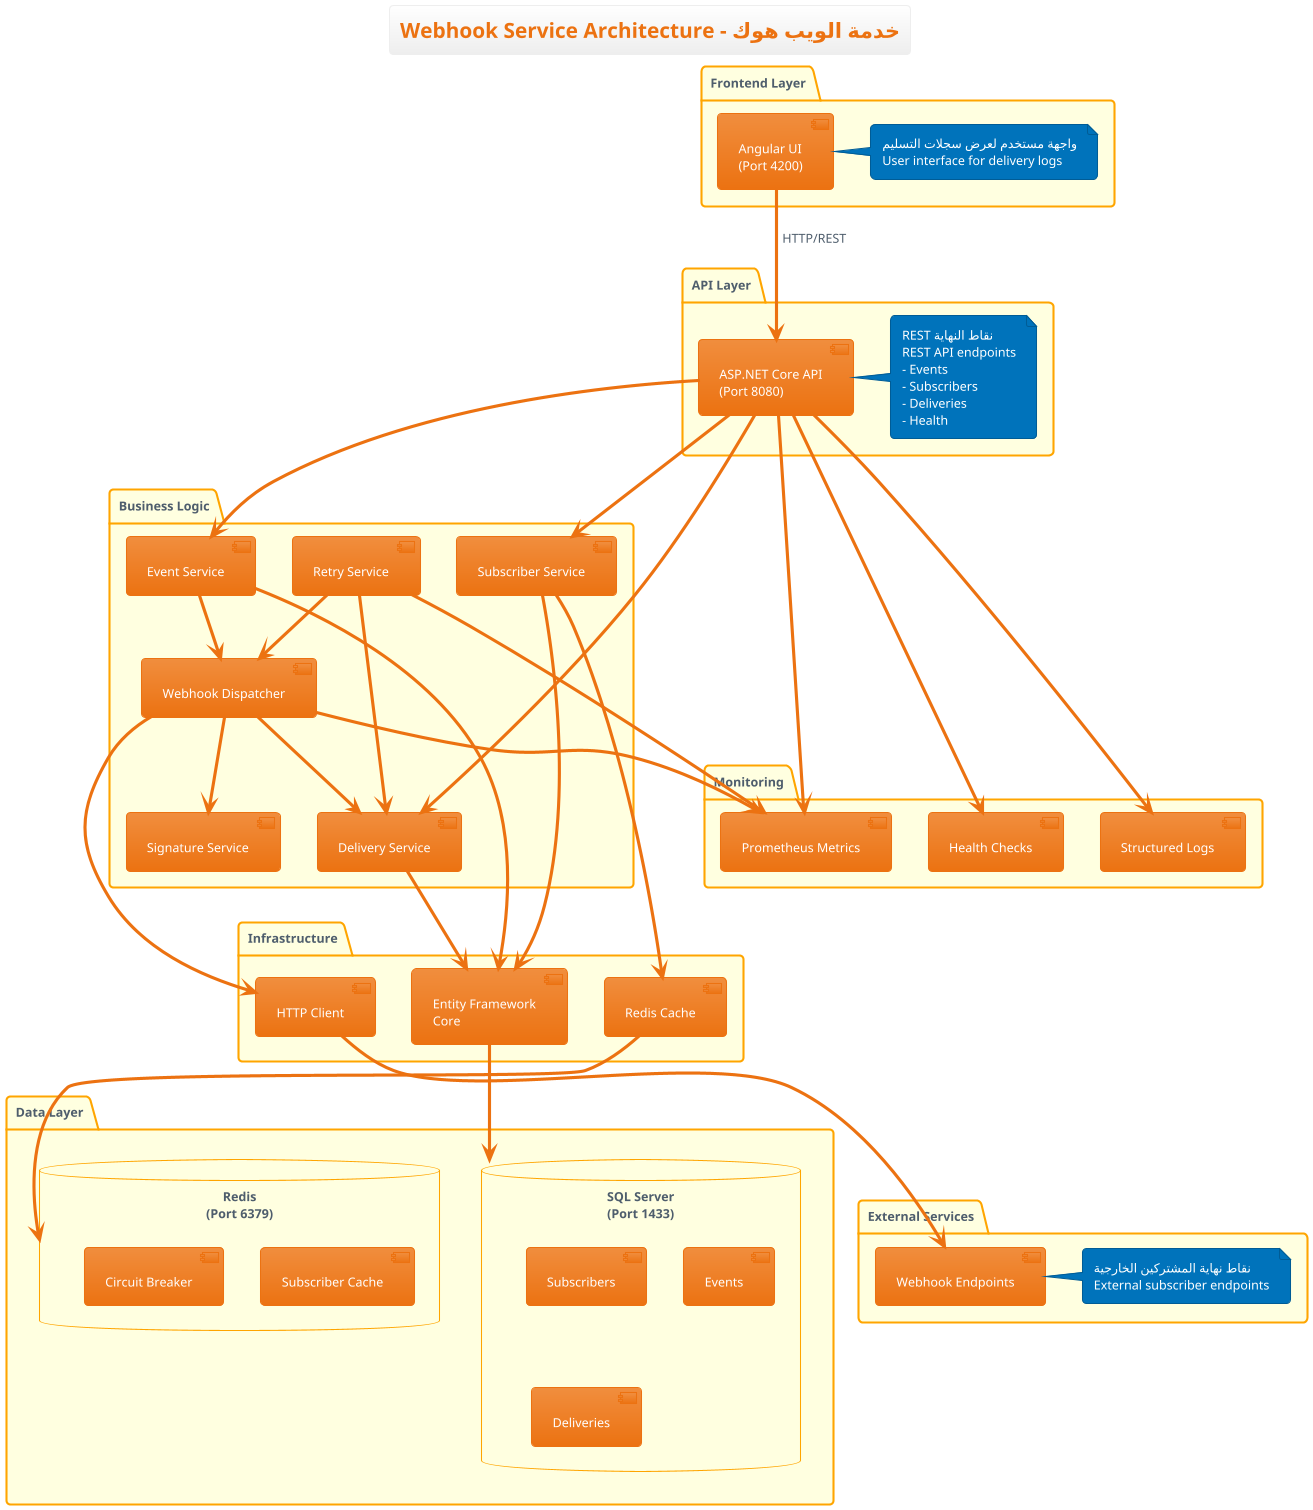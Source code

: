 @startuml Webhook Service Architecture
!theme aws-orange
title خدمة الويب هوك - Webhook Service Architecture

!define RECTANGLE class

package "Frontend Layer" {
  [Angular UI\n(Port 4200)] as Frontend
  note right of Frontend
    واجهة مستخدم لعرض سجلات التسليم
    User interface for delivery logs
  end note
}

package "API Layer" {
  [ASP.NET Core API\n(Port 8080)] as API
  note right of API
    نقاط النهاية REST
    REST API endpoints
    - Events
    - Subscribers  
    - Deliveries
    - Health
  end note
}

package "Business Logic" {
  [Event Service] as EventSvc
  [Subscriber Service] as SubSvc
  [Delivery Service] as DelSvc
  [Webhook Dispatcher] as Dispatcher
  [Retry Service] as RetrySvc
  [Signature Service] as SigSvc
}

package "Infrastructure" {
  [Entity Framework\nCore] as EF
  [Redis Cache] as Cache
  [HTTP Client] as HttpClient
}

package "Data Layer" {
  database "SQL Server\n(Port 1433)" as DB {
    [Subscribers] as SubTable
    [Events] as EventTable
    [Deliveries] as DelTable
  }
  
  database "Redis\n(Port 6379)" as Redis {
    [Subscriber Cache] as SubCache
    [Circuit Breaker] as Circuit
  }
}

package "External Services" {
  [Webhook Endpoints] as Webhooks
  note right of Webhooks
    نقاط نهاية المشتركين الخارجية
    External subscriber endpoints
  end note
}

package "Monitoring" {
  [Prometheus Metrics] as Metrics
  [Health Checks] as Health
  [Structured Logs] as Logs
}

' Connections
Frontend --> API : HTTP/REST
API --> EventSvc
API --> SubSvc  
API --> DelSvc
API --> Health

EventSvc --> Dispatcher
EventSvc --> EF
SubSvc --> EF
SubSvc --> Cache
DelSvc --> EF

Dispatcher --> HttpClient
Dispatcher --> SigSvc
Dispatcher --> DelSvc

RetrySvc --> DelSvc
RetrySvc --> Dispatcher

EF --> DB
Cache --> Redis

HttpClient --> Webhooks
Dispatcher --> Metrics
RetrySvc --> Metrics

API --> Metrics
API --> Logs

' Styling
skinparam rectangle {
  BackgroundColor LightBlue
  BorderColor DarkBlue
}

skinparam database {
  BackgroundColor LightGreen
  BorderColor DarkGreen
}

skinparam package {
  BackgroundColor LightYellow
  BorderColor Orange
}

@enduml
